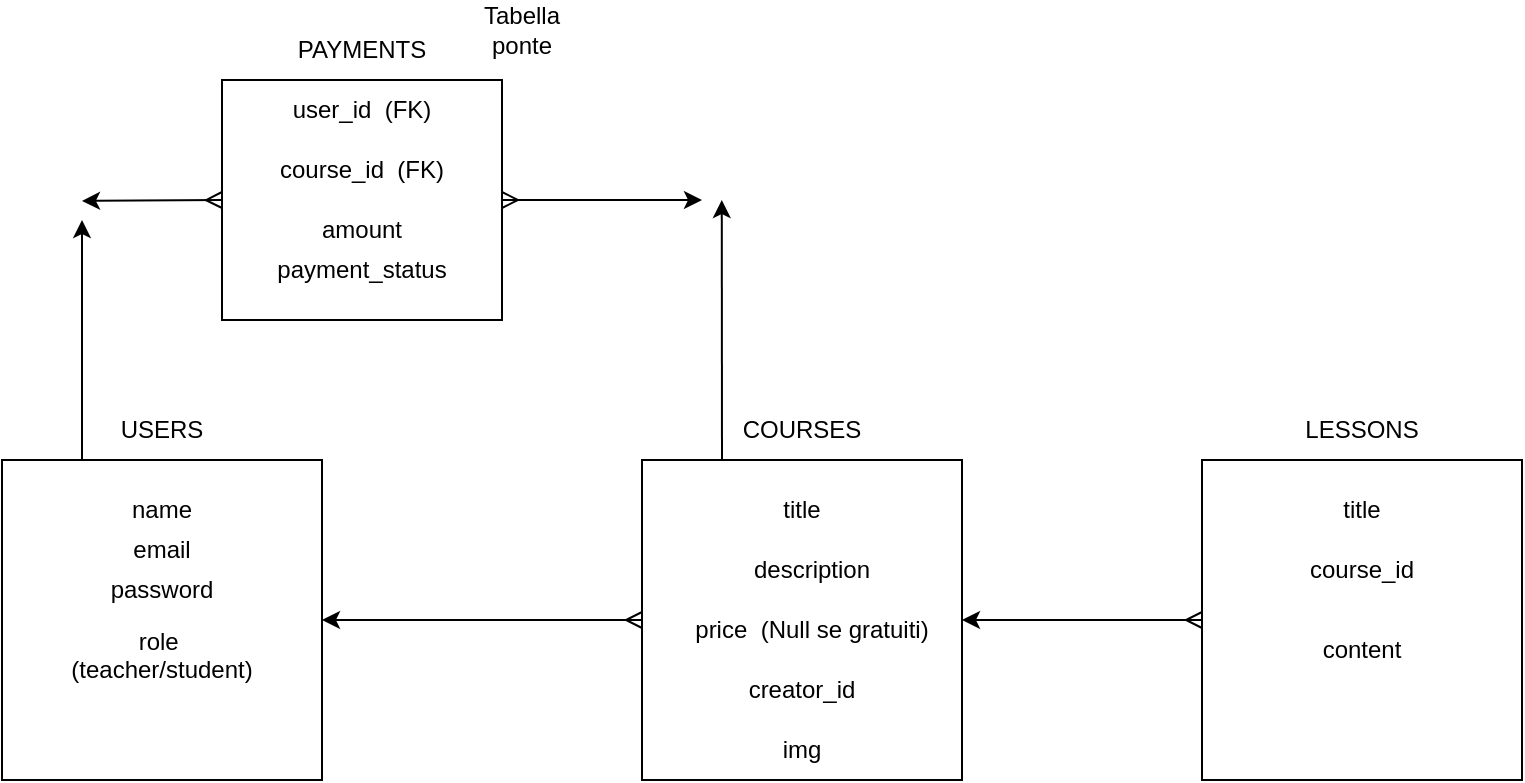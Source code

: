 <mxfile>
    <diagram id="5wbS336-eVR_uRPlIbt8" name="Pagina-1">
        <mxGraphModel dx="538" dy="244" grid="1" gridSize="10" guides="1" tooltips="1" connect="1" arrows="1" fold="1" page="1" pageScale="1" pageWidth="827" pageHeight="1169" math="0" shadow="0">
            <root>
                <mxCell id="0"/>
                <mxCell id="1" parent="0"/>
                <mxCell id="35" style="edgeStyle=none;html=1;exitX=0;exitY=0.5;exitDx=0;exitDy=0;startArrow=ERmany;startFill=0;rounded=1;" parent="1" source="3" edge="1">
                    <mxGeometry relative="1" as="geometry">
                        <mxPoint x="60" y="110.471" as="targetPoint"/>
                    </mxGeometry>
                </mxCell>
                <mxCell id="36" style="edgeStyle=none;html=1;exitX=1;exitY=0.5;exitDx=0;exitDy=0;startArrow=ERmany;startFill=0;" parent="1" source="3" edge="1">
                    <mxGeometry relative="1" as="geometry">
                        <mxPoint x="370" y="110" as="targetPoint"/>
                    </mxGeometry>
                </mxCell>
                <mxCell id="3" value="" style="whiteSpace=wrap;html=1;" parent="1" vertex="1">
                    <mxGeometry x="130" y="50" width="140" height="120" as="geometry"/>
                </mxCell>
                <mxCell id="2" value="PAYMENTS" style="text;align=center;html=1;verticalAlign=middle;whiteSpace=wrap;rounded=0;glass=0;shadow=0;" parent="1" vertex="1">
                    <mxGeometry x="170" y="20" width="60" height="30" as="geometry"/>
                </mxCell>
                <mxCell id="4" value="user_id&amp;nbsp; (FK)" style="text;strokeColor=none;align=center;fillColor=none;html=1;verticalAlign=middle;whiteSpace=wrap;rounded=0;" parent="1" vertex="1">
                    <mxGeometry x="120" y="50" width="160" height="30" as="geometry"/>
                </mxCell>
                <mxCell id="5" value="course_id&amp;nbsp; (FK)" style="text;strokeColor=none;align=center;fillColor=none;html=1;verticalAlign=middle;whiteSpace=wrap;rounded=0;" parent="1" vertex="1">
                    <mxGeometry x="140" y="80" width="120" height="30" as="geometry"/>
                </mxCell>
                <mxCell id="6" value="amount&lt;br&gt;" style="text;strokeColor=none;align=center;fillColor=none;html=1;verticalAlign=middle;whiteSpace=wrap;rounded=0;shadow=0;glass=0;" parent="1" vertex="1">
                    <mxGeometry x="170" y="110" width="60" height="30" as="geometry"/>
                </mxCell>
                <mxCell id="7" value="payment_status" style="text;strokeColor=none;align=center;fillColor=none;html=1;verticalAlign=middle;whiteSpace=wrap;rounded=0;shadow=0;glass=0;" parent="1" vertex="1">
                    <mxGeometry x="170" y="130" width="60" height="30" as="geometry"/>
                </mxCell>
                <mxCell id="9" value="USERS" style="text;strokeColor=none;align=center;fillColor=none;html=1;verticalAlign=middle;whiteSpace=wrap;rounded=0;shadow=0;glass=0;" parent="1" vertex="1">
                    <mxGeometry x="70" y="210" width="60" height="30" as="geometry"/>
                </mxCell>
                <mxCell id="34" style="edgeStyle=none;html=1;exitX=0.25;exitY=0;exitDx=0;exitDy=0;startArrow=none;startFill=0;" parent="1" source="10" edge="1">
                    <mxGeometry relative="1" as="geometry">
                        <mxPoint x="60" y="120" as="targetPoint"/>
                    </mxGeometry>
                </mxCell>
                <mxCell id="10" value="" style="whiteSpace=wrap;html=1;rounded=0;shadow=0;glass=0;fillColor=none;" parent="1" vertex="1">
                    <mxGeometry x="20" y="240" width="160" height="160" as="geometry"/>
                </mxCell>
                <mxCell id="11" value="name&lt;br&gt;" style="text;strokeColor=none;align=center;fillColor=none;html=1;verticalAlign=middle;whiteSpace=wrap;rounded=0;shadow=0;glass=0;" parent="1" vertex="1">
                    <mxGeometry x="70" y="250" width="60" height="30" as="geometry"/>
                </mxCell>
                <mxCell id="12" value="email" style="text;strokeColor=none;align=center;fillColor=none;html=1;verticalAlign=middle;whiteSpace=wrap;rounded=0;shadow=0;glass=0;" parent="1" vertex="1">
                    <mxGeometry x="70" y="270" width="60" height="30" as="geometry"/>
                </mxCell>
                <mxCell id="13" value="password" style="text;strokeColor=none;align=center;fillColor=none;html=1;verticalAlign=middle;whiteSpace=wrap;rounded=0;shadow=0;glass=0;" parent="1" vertex="1">
                    <mxGeometry x="70" y="290" width="60" height="30" as="geometry"/>
                </mxCell>
                <mxCell id="14" value="role&amp;nbsp; (teacher/student)&lt;br&gt;&lt;span style=&quot;white-space: pre;&quot;&gt;&#9;&lt;/span&gt;&lt;span style=&quot;white-space: pre;&quot;&gt;&#9;&lt;/span&gt;&lt;span style=&quot;white-space: pre;&quot;&gt;&#9;&lt;/span&gt;" style="text;strokeColor=none;align=center;fillColor=none;html=1;verticalAlign=middle;whiteSpace=wrap;rounded=0;shadow=0;glass=0;" parent="1" vertex="1">
                    <mxGeometry x="70" y="330" width="60" height="30" as="geometry"/>
                </mxCell>
                <mxCell id="18" value="COURSES" style="text;strokeColor=none;align=center;fillColor=none;html=1;verticalAlign=middle;whiteSpace=wrap;rounded=0;shadow=0;glass=0;" parent="1" vertex="1">
                    <mxGeometry x="390" y="210" width="60" height="30" as="geometry"/>
                </mxCell>
                <mxCell id="37" style="edgeStyle=none;html=1;exitX=0.25;exitY=0;exitDx=0;exitDy=0;startArrow=none;startFill=0;" parent="1" source="19" edge="1">
                    <mxGeometry relative="1" as="geometry">
                        <mxPoint x="379.882" y="110" as="targetPoint"/>
                    </mxGeometry>
                </mxCell>
                <mxCell id="38" style="edgeStyle=none;html=1;exitX=0;exitY=0.5;exitDx=0;exitDy=0;entryX=1;entryY=0.5;entryDx=0;entryDy=0;startArrow=ERmany;startFill=0;" parent="1" source="19" target="10" edge="1">
                    <mxGeometry relative="1" as="geometry"/>
                </mxCell>
                <mxCell id="19" value="" style="whiteSpace=wrap;html=1;rounded=0;shadow=0;glass=0;fillColor=none;" parent="1" vertex="1">
                    <mxGeometry x="340" y="240" width="160" height="160" as="geometry"/>
                </mxCell>
                <mxCell id="20" value="title" style="text;strokeColor=none;align=center;fillColor=none;html=1;verticalAlign=middle;whiteSpace=wrap;rounded=0;shadow=0;glass=0;" parent="1" vertex="1">
                    <mxGeometry x="390" y="250" width="60" height="30" as="geometry"/>
                </mxCell>
                <mxCell id="21" value="description" style="text;strokeColor=none;align=center;fillColor=none;html=1;verticalAlign=middle;whiteSpace=wrap;rounded=0;shadow=0;glass=0;" parent="1" vertex="1">
                    <mxGeometry x="395" y="280" width="60" height="30" as="geometry"/>
                </mxCell>
                <mxCell id="22" value="price&amp;nbsp; (Null se gratuiti)" style="text;strokeColor=none;align=center;fillColor=none;html=1;verticalAlign=middle;whiteSpace=wrap;rounded=0;shadow=0;glass=0;" parent="1" vertex="1">
                    <mxGeometry x="360" y="310" width="130" height="30" as="geometry"/>
                </mxCell>
                <mxCell id="23" value="creator_id" style="text;strokeColor=none;align=center;fillColor=none;html=1;verticalAlign=middle;whiteSpace=wrap;rounded=0;shadow=0;glass=0;" parent="1" vertex="1">
                    <mxGeometry x="390" y="340" width="60" height="30" as="geometry"/>
                </mxCell>
                <mxCell id="24" value="LESSONS" style="text;strokeColor=none;align=center;fillColor=none;html=1;verticalAlign=middle;whiteSpace=wrap;rounded=0;shadow=0;glass=0;" parent="1" vertex="1">
                    <mxGeometry x="670" y="210" width="60" height="30" as="geometry"/>
                </mxCell>
                <mxCell id="46" style="edgeStyle=none;html=1;exitX=0;exitY=0.5;exitDx=0;exitDy=0;entryX=1;entryY=0.5;entryDx=0;entryDy=0;startArrow=ERmany;startFill=0;" parent="1" source="25" target="19" edge="1">
                    <mxGeometry relative="1" as="geometry"/>
                </mxCell>
                <mxCell id="25" value="" style="whiteSpace=wrap;html=1;rounded=0;shadow=0;glass=0;fillColor=none;" parent="1" vertex="1">
                    <mxGeometry x="620" y="240" width="160" height="160" as="geometry"/>
                </mxCell>
                <mxCell id="26" value="course_id" style="text;strokeColor=none;align=center;fillColor=none;html=1;verticalAlign=middle;whiteSpace=wrap;rounded=0;shadow=0;glass=0;" parent="1" vertex="1">
                    <mxGeometry x="670" y="280" width="60" height="30" as="geometry"/>
                </mxCell>
                <mxCell id="27" value="title" style="text;strokeColor=none;align=center;fillColor=none;html=1;verticalAlign=middle;whiteSpace=wrap;rounded=0;shadow=0;glass=0;" parent="1" vertex="1">
                    <mxGeometry x="670" y="250" width="60" height="30" as="geometry"/>
                </mxCell>
                <mxCell id="28" value="content" style="text;strokeColor=none;align=center;fillColor=none;html=1;verticalAlign=middle;whiteSpace=wrap;rounded=0;shadow=0;glass=0;" parent="1" vertex="1">
                    <mxGeometry x="670" y="320" width="60" height="30" as="geometry"/>
                </mxCell>
                <mxCell id="47" value="img" style="text;strokeColor=none;align=center;fillColor=none;html=1;verticalAlign=middle;whiteSpace=wrap;rounded=0;shadow=0;glass=0;" parent="1" vertex="1">
                    <mxGeometry x="390" y="370" width="60" height="30" as="geometry"/>
                </mxCell>
                <mxCell id="50" value="Tabella ponte&lt;br&gt;" style="text;strokeColor=none;align=center;fillColor=none;html=1;verticalAlign=middle;whiteSpace=wrap;rounded=0;shadow=0;glass=0;" parent="1" vertex="1">
                    <mxGeometry x="250" y="10" width="60" height="30" as="geometry"/>
                </mxCell>
            </root>
        </mxGraphModel>
    </diagram>
</mxfile>